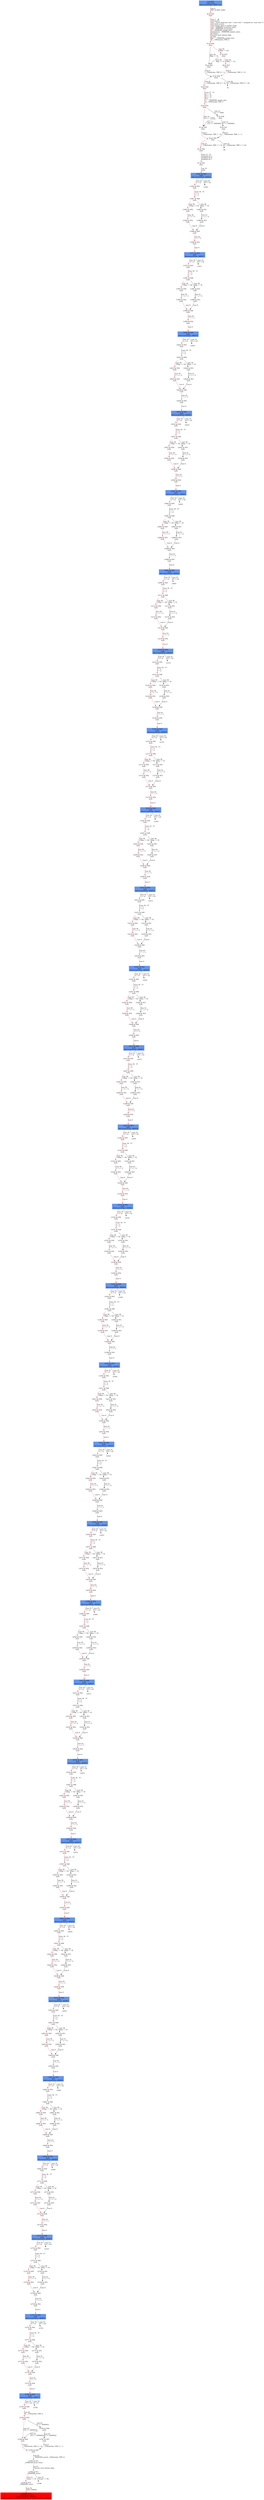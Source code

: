 digraph ARG {
node [style="filled" shape="box" color="white"]
0 [fillcolor="cornflowerblue" label="0 @ N20\nmain entry\nAbstractionState: ABS0: true\n" id="0"]
44 [label="44 @ N61\nmain\n" id="44"]
45 [label="45 @ N24\nmain\n" id="45"]
50 [label="50 @ N26\nmain\n" id="50"]
53 [label="53 @ N28\nmain\n" id="53"]
54 [label="54 @ N29\nmain\n" id="54"]
56 [label="56 @ N35\nmain\n" id="56"]
61 [label="61 @ N38\nmain\n" id="61"]
64 [label="64 @ N39\nmain\n" id="64"]
65 [label="65 @ N40\nmain\n" id="65"]
67 [label="67 @ N43\nmain\n" id="67"]
11941 [fillcolor="cornflowerblue" label="11941 @ N44\nmain\nAbstractionState: ABS815\n" id="11941"]
11942 [label="11942 @ N45\nmain\n" id="11942"]
11961 [label="11961 @ N48\nmain\n" id="11961"]
11963 [label="11963 @ N50\nmain\n" id="11963"]
11964 [label="11964 @ N52\nmain\n" id="11964"]
11968 [label="11968 @ N49\nmain\n" id="11968"]
11969 [label="11969 @ N54\nmain\n" id="11969"]
11971 [fillcolor="cornflowerblue" label="11971 @ N44\nmain\nAbstractionState: ABS817\n" id="11971"]
11972 [label="11972 @ N45\nmain\n" id="11972"]
11991 [label="11991 @ N48\nmain\n" id="11991"]
11993 [label="11993 @ N50\nmain\n" id="11993"]
11994 [label="11994 @ N52\nmain\n" id="11994"]
11998 [label="11998 @ N49\nmain\n" id="11998"]
11999 [label="11999 @ N54\nmain\n" id="11999"]
12001 [fillcolor="cornflowerblue" label="12001 @ N44\nmain\nAbstractionState: ABS819\n" id="12001"]
12002 [label="12002 @ N45\nmain\n" id="12002"]
12021 [label="12021 @ N48\nmain\n" id="12021"]
12023 [label="12023 @ N50\nmain\n" id="12023"]
12024 [label="12024 @ N52\nmain\n" id="12024"]
12028 [label="12028 @ N49\nmain\n" id="12028"]
12029 [label="12029 @ N54\nmain\n" id="12029"]
12031 [fillcolor="cornflowerblue" label="12031 @ N44\nmain\nAbstractionState: ABS821\n" id="12031"]
12032 [label="12032 @ N45\nmain\n" id="12032"]
12051 [label="12051 @ N48\nmain\n" id="12051"]
12053 [label="12053 @ N50\nmain\n" id="12053"]
12054 [label="12054 @ N52\nmain\n" id="12054"]
12058 [label="12058 @ N49\nmain\n" id="12058"]
12059 [label="12059 @ N54\nmain\n" id="12059"]
12061 [fillcolor="cornflowerblue" label="12061 @ N44\nmain\nAbstractionState: ABS823\n" id="12061"]
12062 [label="12062 @ N45\nmain\n" id="12062"]
12081 [label="12081 @ N48\nmain\n" id="12081"]
12083 [label="12083 @ N50\nmain\n" id="12083"]
12084 [label="12084 @ N52\nmain\n" id="12084"]
12088 [label="12088 @ N49\nmain\n" id="12088"]
12089 [label="12089 @ N54\nmain\n" id="12089"]
12091 [fillcolor="cornflowerblue" label="12091 @ N44\nmain\nAbstractionState: ABS825\n" id="12091"]
12092 [label="12092 @ N45\nmain\n" id="12092"]
12111 [label="12111 @ N48\nmain\n" id="12111"]
12113 [label="12113 @ N50\nmain\n" id="12113"]
12114 [label="12114 @ N52\nmain\n" id="12114"]
12118 [label="12118 @ N49\nmain\n" id="12118"]
12119 [label="12119 @ N54\nmain\n" id="12119"]
12121 [fillcolor="cornflowerblue" label="12121 @ N44\nmain\nAbstractionState: ABS827\n" id="12121"]
12122 [label="12122 @ N45\nmain\n" id="12122"]
12141 [label="12141 @ N48\nmain\n" id="12141"]
12143 [label="12143 @ N50\nmain\n" id="12143"]
12144 [label="12144 @ N52\nmain\n" id="12144"]
12148 [label="12148 @ N49\nmain\n" id="12148"]
12149 [label="12149 @ N54\nmain\n" id="12149"]
12151 [fillcolor="cornflowerblue" label="12151 @ N44\nmain\nAbstractionState: ABS829\n" id="12151"]
12152 [label="12152 @ N45\nmain\n" id="12152"]
12171 [label="12171 @ N48\nmain\n" id="12171"]
12173 [label="12173 @ N50\nmain\n" id="12173"]
12174 [label="12174 @ N52\nmain\n" id="12174"]
12178 [label="12178 @ N49\nmain\n" id="12178"]
12179 [label="12179 @ N54\nmain\n" id="12179"]
12181 [fillcolor="cornflowerblue" label="12181 @ N44\nmain\nAbstractionState: ABS831\n" id="12181"]
12182 [label="12182 @ N45\nmain\n" id="12182"]
12201 [label="12201 @ N48\nmain\n" id="12201"]
12203 [label="12203 @ N50\nmain\n" id="12203"]
12204 [label="12204 @ N52\nmain\n" id="12204"]
12208 [label="12208 @ N49\nmain\n" id="12208"]
12209 [label="12209 @ N54\nmain\n" id="12209"]
12211 [fillcolor="cornflowerblue" label="12211 @ N44\nmain\nAbstractionState: ABS833\n" id="12211"]
12212 [label="12212 @ N45\nmain\n" id="12212"]
12231 [label="12231 @ N48\nmain\n" id="12231"]
12233 [label="12233 @ N50\nmain\n" id="12233"]
12234 [label="12234 @ N52\nmain\n" id="12234"]
12238 [label="12238 @ N49\nmain\n" id="12238"]
12239 [label="12239 @ N54\nmain\n" id="12239"]
12241 [fillcolor="cornflowerblue" label="12241 @ N44\nmain\nAbstractionState: ABS835\n" id="12241"]
12242 [label="12242 @ N45\nmain\n" id="12242"]
12261 [label="12261 @ N48\nmain\n" id="12261"]
12263 [label="12263 @ N50\nmain\n" id="12263"]
12264 [label="12264 @ N52\nmain\n" id="12264"]
12268 [label="12268 @ N49\nmain\n" id="12268"]
12269 [label="12269 @ N54\nmain\n" id="12269"]
12271 [fillcolor="cornflowerblue" label="12271 @ N44\nmain\nAbstractionState: ABS837\n" id="12271"]
12272 [label="12272 @ N45\nmain\n" id="12272"]
12291 [label="12291 @ N48\nmain\n" id="12291"]
12293 [label="12293 @ N50\nmain\n" id="12293"]
12294 [label="12294 @ N52\nmain\n" id="12294"]
12298 [label="12298 @ N49\nmain\n" id="12298"]
12299 [label="12299 @ N54\nmain\n" id="12299"]
12301 [fillcolor="cornflowerblue" label="12301 @ N44\nmain\nAbstractionState: ABS839\n" id="12301"]
12302 [label="12302 @ N45\nmain\n" id="12302"]
12321 [label="12321 @ N48\nmain\n" id="12321"]
12323 [label="12323 @ N50\nmain\n" id="12323"]
12324 [label="12324 @ N52\nmain\n" id="12324"]
12328 [label="12328 @ N49\nmain\n" id="12328"]
12329 [label="12329 @ N54\nmain\n" id="12329"]
12331 [fillcolor="cornflowerblue" label="12331 @ N44\nmain\nAbstractionState: ABS841\n" id="12331"]
12332 [label="12332 @ N45\nmain\n" id="12332"]
12351 [label="12351 @ N48\nmain\n" id="12351"]
12353 [label="12353 @ N50\nmain\n" id="12353"]
12354 [label="12354 @ N52\nmain\n" id="12354"]
12358 [label="12358 @ N49\nmain\n" id="12358"]
12359 [label="12359 @ N54\nmain\n" id="12359"]
12361 [fillcolor="cornflowerblue" label="12361 @ N44\nmain\nAbstractionState: ABS843\n" id="12361"]
12362 [label="12362 @ N45\nmain\n" id="12362"]
12381 [label="12381 @ N48\nmain\n" id="12381"]
12383 [label="12383 @ N50\nmain\n" id="12383"]
12384 [label="12384 @ N52\nmain\n" id="12384"]
12388 [label="12388 @ N49\nmain\n" id="12388"]
12389 [label="12389 @ N54\nmain\n" id="12389"]
12391 [fillcolor="cornflowerblue" label="12391 @ N44\nmain\nAbstractionState: ABS845\n" id="12391"]
12392 [label="12392 @ N45\nmain\n" id="12392"]
12411 [label="12411 @ N48\nmain\n" id="12411"]
12413 [label="12413 @ N50\nmain\n" id="12413"]
12414 [label="12414 @ N52\nmain\n" id="12414"]
12418 [label="12418 @ N49\nmain\n" id="12418"]
12419 [label="12419 @ N54\nmain\n" id="12419"]
12421 [fillcolor="cornflowerblue" label="12421 @ N44\nmain\nAbstractionState: ABS847\n" id="12421"]
12422 [label="12422 @ N45\nmain\n" id="12422"]
12441 [label="12441 @ N48\nmain\n" id="12441"]
12443 [label="12443 @ N50\nmain\n" id="12443"]
12444 [label="12444 @ N52\nmain\n" id="12444"]
12448 [label="12448 @ N49\nmain\n" id="12448"]
12449 [label="12449 @ N54\nmain\n" id="12449"]
12451 [fillcolor="cornflowerblue" label="12451 @ N44\nmain\nAbstractionState: ABS849\n" id="12451"]
12452 [label="12452 @ N45\nmain\n" id="12452"]
12471 [label="12471 @ N48\nmain\n" id="12471"]
12473 [label="12473 @ N50\nmain\n" id="12473"]
12474 [label="12474 @ N52\nmain\n" id="12474"]
12478 [label="12478 @ N49\nmain\n" id="12478"]
12479 [label="12479 @ N54\nmain\n" id="12479"]
12481 [fillcolor="cornflowerblue" label="12481 @ N44\nmain\nAbstractionState: ABS851\n" id="12481"]
12482 [label="12482 @ N45\nmain\n" id="12482"]
12501 [label="12501 @ N48\nmain\n" id="12501"]
12503 [label="12503 @ N50\nmain\n" id="12503"]
12504 [label="12504 @ N52\nmain\n" id="12504"]
12508 [label="12508 @ N49\nmain\n" id="12508"]
12509 [label="12509 @ N54\nmain\n" id="12509"]
12511 [fillcolor="cornflowerblue" label="12511 @ N44\nmain\nAbstractionState: ABS853\n" id="12511"]
12512 [label="12512 @ N45\nmain\n" id="12512"]
12531 [label="12531 @ N48\nmain\n" id="12531"]
12533 [label="12533 @ N50\nmain\n" id="12533"]
12534 [label="12534 @ N52\nmain\n" id="12534"]
12538 [label="12538 @ N49\nmain\n" id="12538"]
12539 [label="12539 @ N54\nmain\n" id="12539"]
12541 [fillcolor="cornflowerblue" label="12541 @ N44\nmain\nAbstractionState: ABS855\n" id="12541"]
12542 [label="12542 @ N45\nmain\n" id="12542"]
12561 [label="12561 @ N48\nmain\n" id="12561"]
12563 [label="12563 @ N50\nmain\n" id="12563"]
12564 [label="12564 @ N52\nmain\n" id="12564"]
12568 [label="12568 @ N49\nmain\n" id="12568"]
12569 [label="12569 @ N54\nmain\n" id="12569"]
12571 [fillcolor="cornflowerblue" label="12571 @ N44\nmain\nAbstractionState: ABS857\n" id="12571"]
12572 [label="12572 @ N45\nmain\n" id="12572"]
12591 [label="12591 @ N48\nmain\n" id="12591"]
12593 [label="12593 @ N50\nmain\n" id="12593"]
12594 [label="12594 @ N52\nmain\n" id="12594"]
12598 [label="12598 @ N49\nmain\n" id="12598"]
12599 [label="12599 @ N54\nmain\n" id="12599"]
12601 [fillcolor="cornflowerblue" label="12601 @ N44\nmain\nAbstractionState: ABS859\n" id="12601"]
12602 [label="12602 @ N45\nmain\n" id="12602"]
12621 [label="12621 @ N48\nmain\n" id="12621"]
12623 [label="12623 @ N50\nmain\n" id="12623"]
12624 [label="12624 @ N52\nmain\n" id="12624"]
12628 [label="12628 @ N49\nmain\n" id="12628"]
12629 [label="12629 @ N54\nmain\n" id="12629"]
12631 [fillcolor="cornflowerblue" label="12631 @ N44\nmain\nAbstractionState: ABS861\n" id="12631"]
12632 [label="12632 @ N45\nmain\n" id="12632"]
12651 [label="12651 @ N48\nmain\n" id="12651"]
12653 [label="12653 @ N50\nmain\n" id="12653"]
12654 [label="12654 @ N52\nmain\n" id="12654"]
12658 [label="12658 @ N49\nmain\n" id="12658"]
12659 [label="12659 @ N54\nmain\n" id="12659"]
12661 [fillcolor="cornflowerblue" label="12661 @ N44\nmain\nAbstractionState: ABS863\n" id="12661"]
12662 [label="12662 @ N45\nmain\n" id="12662"]
12681 [label="12681 @ N48\nmain\n" id="12681"]
12683 [label="12683 @ N50\nmain\n" id="12683"]
12684 [label="12684 @ N52\nmain\n" id="12684"]
12688 [label="12688 @ N49\nmain\n" id="12688"]
12689 [label="12689 @ N54\nmain\n" id="12689"]
12691 [fillcolor="cornflowerblue" label="12691 @ N44\nmain\nAbstractionState: ABS865\n" id="12691"]
12692 [label="12692 @ N45\nmain\n" id="12692"]
12711 [label="12711 @ N48\nmain\n" id="12711"]
12713 [label="12713 @ N50\nmain\n" id="12713"]
12714 [label="12714 @ N52\nmain\n" id="12714"]
12718 [label="12718 @ N49\nmain\n" id="12718"]
12719 [label="12719 @ N54\nmain\n" id="12719"]
12721 [fillcolor="cornflowerblue" label="12721 @ N44\nmain\nAbstractionState: ABS867\n" id="12721"]
12722 [label="12722 @ N45\nmain\n" id="12722"]
12741 [label="12741 @ N48\nmain\n" id="12741"]
12743 [label="12743 @ N50\nmain\n" id="12743"]
12744 [label="12744 @ N52\nmain\n" id="12744"]
12748 [label="12748 @ N49\nmain\n" id="12748"]
12749 [label="12749 @ N54\nmain\n" id="12749"]
12751 [fillcolor="cornflowerblue" label="12751 @ N44\nmain\nAbstractionState: ABS869\n" id="12751"]
12752 [label="12752 @ N45\nmain\n" id="12752"]
12771 [label="12771 @ N48\nmain\n" id="12771"]
12773 [label="12773 @ N50\nmain\n" id="12773"]
12774 [label="12774 @ N52\nmain\n" id="12774"]
12778 [label="12778 @ N49\nmain\n" id="12778"]
12779 [label="12779 @ N54\nmain\n" id="12779"]
12781 [fillcolor="cornflowerblue" label="12781 @ N44\nmain\nAbstractionState: ABS871\n" id="12781"]
12783 [label="12783 @ N46\nmain\n" id="12783"]
12784 [label="12784 @ N55\nmain\n" id="12784"]
12789 [label="12789 @ N58\nmain\n" id="12789"]
12792 [label="12792 @ N59\nmain\n" id="12792"]
12793 [label="12793 @ N11\n__VERIFIER_assert entry\n" id="12793"]
12794 [label="12794 @ N12\n__VERIFIER_assert\n" id="12794"]
12795 [label="12795 @ N14\n__VERIFIER_assert\n" id="12795"]
12798 [fillcolor="red" label="12798 @ N15\n__VERIFIER_assert\nAbstractionState: ABS872\n AutomatonState: ErrorLabelAutomaton: _predefinedState_ERROR\n" id="12798"]
12785 [label="12785 @ N56\nmain\n" id="12785"]
12787 [label="12787 @ N57\nmain\n" id="12787"]
12772 [label="12772 @ N51\nmain\n" id="12772"]
12776 [label="12776 @ N53\nmain\n" id="12776"]
12742 [label="12742 @ N51\nmain\n" id="12742"]
12746 [label="12746 @ N53\nmain\n" id="12746"]
12712 [label="12712 @ N51\nmain\n" id="12712"]
12716 [label="12716 @ N53\nmain\n" id="12716"]
12682 [label="12682 @ N51\nmain\n" id="12682"]
12686 [label="12686 @ N53\nmain\n" id="12686"]
12652 [label="12652 @ N51\nmain\n" id="12652"]
12656 [label="12656 @ N53\nmain\n" id="12656"]
12622 [label="12622 @ N51\nmain\n" id="12622"]
12626 [label="12626 @ N53\nmain\n" id="12626"]
12592 [label="12592 @ N51\nmain\n" id="12592"]
12596 [label="12596 @ N53\nmain\n" id="12596"]
12562 [label="12562 @ N51\nmain\n" id="12562"]
12566 [label="12566 @ N53\nmain\n" id="12566"]
12532 [label="12532 @ N51\nmain\n" id="12532"]
12536 [label="12536 @ N53\nmain\n" id="12536"]
12502 [label="12502 @ N51\nmain\n" id="12502"]
12506 [label="12506 @ N53\nmain\n" id="12506"]
12472 [label="12472 @ N51\nmain\n" id="12472"]
12476 [label="12476 @ N53\nmain\n" id="12476"]
12442 [label="12442 @ N51\nmain\n" id="12442"]
12446 [label="12446 @ N53\nmain\n" id="12446"]
12412 [label="12412 @ N51\nmain\n" id="12412"]
12416 [label="12416 @ N53\nmain\n" id="12416"]
12382 [label="12382 @ N51\nmain\n" id="12382"]
12386 [label="12386 @ N53\nmain\n" id="12386"]
12352 [label="12352 @ N51\nmain\n" id="12352"]
12356 [label="12356 @ N53\nmain\n" id="12356"]
12322 [label="12322 @ N51\nmain\n" id="12322"]
12326 [label="12326 @ N53\nmain\n" id="12326"]
12292 [label="12292 @ N51\nmain\n" id="12292"]
12296 [label="12296 @ N53\nmain\n" id="12296"]
12262 [label="12262 @ N51\nmain\n" id="12262"]
12266 [label="12266 @ N53\nmain\n" id="12266"]
12232 [label="12232 @ N51\nmain\n" id="12232"]
12236 [label="12236 @ N53\nmain\n" id="12236"]
12202 [label="12202 @ N51\nmain\n" id="12202"]
12206 [label="12206 @ N53\nmain\n" id="12206"]
12172 [label="12172 @ N51\nmain\n" id="12172"]
12176 [label="12176 @ N53\nmain\n" id="12176"]
12142 [label="12142 @ N51\nmain\n" id="12142"]
12146 [label="12146 @ N53\nmain\n" id="12146"]
12112 [label="12112 @ N51\nmain\n" id="12112"]
12116 [label="12116 @ N53\nmain\n" id="12116"]
12082 [label="12082 @ N51\nmain\n" id="12082"]
12086 [label="12086 @ N53\nmain\n" id="12086"]
12052 [label="12052 @ N51\nmain\n" id="12052"]
12056 [label="12056 @ N53\nmain\n" id="12056"]
12022 [label="12022 @ N51\nmain\n" id="12022"]
12026 [label="12026 @ N53\nmain\n" id="12026"]
11992 [label="11992 @ N51\nmain\n" id="11992"]
11996 [label="11996 @ N53\nmain\n" id="11996"]
11962 [label="11962 @ N51\nmain\n" id="11962"]
11966 [label="11966 @ N53\nmain\n" id="11966"]
57 [label="57 @ N36\nmain\n" id="57"]
59 [label="59 @ N37\nmain\n" id="59"]
47 [label="47 @ N25\nmain\n" id="47"]
49 [label="49 @ N27\nmain\n" id="49"]
0 -> 44 [color="red" label="Line 0: \lINIT GLOBAL VARS\l" id="0 -> 44"]
44 -> 45 [color="red" label="Lines 7 - 26: \lvoid abort();\lvoid __assert_fail(const char *, const char *, unsigned int, const char *);\lvoid reach_error();\lvoid assume_abort_if_not(int cond);\lvoid __VERIFIER_assert(int cond);\lvoid __VERIFIER_assume(int);\lint __VERIFIER_nondet_int();\lunsigned int __VERIFIER_nondet_uint();\lint main();\lFunction start dummy edge\lint flag;\lflag = __VERIFIER_nondet_int();\lint __CPAchecker_TMP_0;\l" id="44 -> 45"]
45 -> 47 [color="red" label="Line 26: \l[!(flag == 0)]\l" id="45 -> 47"]
45 -> 50 [label="Line 26: \l[flag == 0]\l" id="45 -> 50"]
50 -> 53 [label="Line 0: \l__CPAchecker_TMP_0 = 1;\l" id="50 -> 53"]
53 -> 54 [color="red" label="Line 26: \l[__CPAchecker_TMP_0 != 0]\l" id="53 -> 54"]
53 -> 55 [label="Line 26: \l[!(__CPAchecker_TMP_0 != 0)]\l" id="53 -> 55"]
54 -> 56 [color="red" label="Lines 27 - 31: \lint i = 0;\lint x = 0;\lint y = 0;\lint n;\ln = __VERIFIER_nondet_int();\lint __CPAchecker_TMP_1;\l" id="54 -> 56"]
56 -> 57 [label="Line 31: \l[n >= 1000]\l" id="56 -> 57"]
56 -> 61 [color="red" label="Line 31: \l[!(n >= 1000)]\l" id="56 -> 61"]
61 -> 64 [color="red" label="Line 0: \l__CPAchecker_TMP_1 = 0;\l" id="61 -> 64"]
64 -> 65 [color="red" label="Line 31: \l[__CPAchecker_TMP_1 != 0]\l" id="64 -> 65"]
64 -> 66 [label="Line 31: \l[!(__CPAchecker_TMP_1 != 0)]\l" id="64 -> 66"]
65 -> 67 [color="red" label="Lines 33 - 33: \lunsigned int a;\lunsigned int b;\lunsigned int r;\l" id="65 -> 67"]
67 -> 11941 [color="red" label="Line 35: \lwhile\l" id="67 -> 11941"]
11941 -> 11942 [color="red" label="Line 35: \l[i < n]\l" id="11941 -> 11942"]
11941 -> 11943 [label="Line 35: \l[!(i < n)]\l" id="11941 -> 11943"]
11942 -> 11961 [color="red" label="Lines 36 - 37: \lx = x;\ly = y;\l" id="11942 -> 11961"]
11961 -> 11962 [label="Line 38: \l[flag == 0]\l" id="11961 -> 11962"]
11961 -> 11963 [color="red" label="Line 38: \l[!(flag == 0)]\l" id="11961 -> 11963"]
11963 -> 11964 [color="red" label="Line 39: \lx = x + 3;\l" id="11963 -> 11964"]
11964 -> 11968 [color="red" label="Line 0: \l\l" id="11964 -> 11968"]
11968 -> 11969 [color="red" label="Line 43: \li = i + 1;\l" id="11968 -> 11969"]
11969 -> 11971 [color="red" label="Line 0: \l\l" id="11969 -> 11971"]
11971 -> 11972 [color="red" label="Line 35: \l[i < n]\l" id="11971 -> 11972"]
11971 -> 11973 [label="Line 35: \l[!(i < n)]\l" id="11971 -> 11973"]
11972 -> 11991 [color="red" label="Lines 36 - 37: \lx = x;\ly = y;\l" id="11972 -> 11991"]
11991 -> 11992 [label="Line 38: \l[flag == 0]\l" id="11991 -> 11992"]
11991 -> 11993 [color="red" label="Line 38: \l[!(flag == 0)]\l" id="11991 -> 11993"]
11993 -> 11994 [color="red" label="Line 39: \lx = x + 3;\l" id="11993 -> 11994"]
11994 -> 11998 [color="red" label="Line 0: \l\l" id="11994 -> 11998"]
11998 -> 11999 [color="red" label="Line 43: \li = i + 1;\l" id="11998 -> 11999"]
11999 -> 12001 [color="red" label="Line 0: \l\l" id="11999 -> 12001"]
12001 -> 12002 [color="red" label="Line 35: \l[i < n]\l" id="12001 -> 12002"]
12001 -> 12003 [label="Line 35: \l[!(i < n)]\l" id="12001 -> 12003"]
12002 -> 12021 [color="red" label="Lines 36 - 37: \lx = x;\ly = y;\l" id="12002 -> 12021"]
12021 -> 12022 [label="Line 38: \l[flag == 0]\l" id="12021 -> 12022"]
12021 -> 12023 [color="red" label="Line 38: \l[!(flag == 0)]\l" id="12021 -> 12023"]
12023 -> 12024 [color="red" label="Line 39: \lx = x + 3;\l" id="12023 -> 12024"]
12024 -> 12028 [color="red" label="Line 0: \l\l" id="12024 -> 12028"]
12028 -> 12029 [color="red" label="Line 43: \li = i + 1;\l" id="12028 -> 12029"]
12029 -> 12031 [color="red" label="Line 0: \l\l" id="12029 -> 12031"]
12031 -> 12032 [color="red" label="Line 35: \l[i < n]\l" id="12031 -> 12032"]
12031 -> 12033 [label="Line 35: \l[!(i < n)]\l" id="12031 -> 12033"]
12032 -> 12051 [color="red" label="Lines 36 - 37: \lx = x;\ly = y;\l" id="12032 -> 12051"]
12051 -> 12052 [label="Line 38: \l[flag == 0]\l" id="12051 -> 12052"]
12051 -> 12053 [color="red" label="Line 38: \l[!(flag == 0)]\l" id="12051 -> 12053"]
12053 -> 12054 [color="red" label="Line 39: \lx = x + 3;\l" id="12053 -> 12054"]
12054 -> 12058 [color="red" label="Line 0: \l\l" id="12054 -> 12058"]
12058 -> 12059 [color="red" label="Line 43: \li = i + 1;\l" id="12058 -> 12059"]
12059 -> 12061 [color="red" label="Line 0: \l\l" id="12059 -> 12061"]
12061 -> 12062 [color="red" label="Line 35: \l[i < n]\l" id="12061 -> 12062"]
12061 -> 12063 [label="Line 35: \l[!(i < n)]\l" id="12061 -> 12063"]
12062 -> 12081 [color="red" label="Lines 36 - 37: \lx = x;\ly = y;\l" id="12062 -> 12081"]
12081 -> 12082 [label="Line 38: \l[flag == 0]\l" id="12081 -> 12082"]
12081 -> 12083 [color="red" label="Line 38: \l[!(flag == 0)]\l" id="12081 -> 12083"]
12083 -> 12084 [color="red" label="Line 39: \lx = x + 3;\l" id="12083 -> 12084"]
12084 -> 12088 [color="red" label="Line 0: \l\l" id="12084 -> 12088"]
12088 -> 12089 [color="red" label="Line 43: \li = i + 1;\l" id="12088 -> 12089"]
12089 -> 12091 [color="red" label="Line 0: \l\l" id="12089 -> 12091"]
12091 -> 12092 [color="red" label="Line 35: \l[i < n]\l" id="12091 -> 12092"]
12091 -> 12093 [label="Line 35: \l[!(i < n)]\l" id="12091 -> 12093"]
12092 -> 12111 [color="red" label="Lines 36 - 37: \lx = x;\ly = y;\l" id="12092 -> 12111"]
12111 -> 12112 [label="Line 38: \l[flag == 0]\l" id="12111 -> 12112"]
12111 -> 12113 [color="red" label="Line 38: \l[!(flag == 0)]\l" id="12111 -> 12113"]
12113 -> 12114 [color="red" label="Line 39: \lx = x + 3;\l" id="12113 -> 12114"]
12114 -> 12118 [color="red" label="Line 0: \l\l" id="12114 -> 12118"]
12118 -> 12119 [color="red" label="Line 43: \li = i + 1;\l" id="12118 -> 12119"]
12119 -> 12121 [color="red" label="Line 0: \l\l" id="12119 -> 12121"]
12121 -> 12122 [color="red" label="Line 35: \l[i < n]\l" id="12121 -> 12122"]
12121 -> 12123 [label="Line 35: \l[!(i < n)]\l" id="12121 -> 12123"]
12122 -> 12141 [color="red" label="Lines 36 - 37: \lx = x;\ly = y;\l" id="12122 -> 12141"]
12141 -> 12142 [label="Line 38: \l[flag == 0]\l" id="12141 -> 12142"]
12141 -> 12143 [color="red" label="Line 38: \l[!(flag == 0)]\l" id="12141 -> 12143"]
12143 -> 12144 [color="red" label="Line 39: \lx = x + 3;\l" id="12143 -> 12144"]
12144 -> 12148 [color="red" label="Line 0: \l\l" id="12144 -> 12148"]
12148 -> 12149 [color="red" label="Line 43: \li = i + 1;\l" id="12148 -> 12149"]
12149 -> 12151 [color="red" label="Line 0: \l\l" id="12149 -> 12151"]
12151 -> 12152 [color="red" label="Line 35: \l[i < n]\l" id="12151 -> 12152"]
12151 -> 12153 [label="Line 35: \l[!(i < n)]\l" id="12151 -> 12153"]
12152 -> 12171 [color="red" label="Lines 36 - 37: \lx = x;\ly = y;\l" id="12152 -> 12171"]
12171 -> 12172 [label="Line 38: \l[flag == 0]\l" id="12171 -> 12172"]
12171 -> 12173 [color="red" label="Line 38: \l[!(flag == 0)]\l" id="12171 -> 12173"]
12173 -> 12174 [color="red" label="Line 39: \lx = x + 3;\l" id="12173 -> 12174"]
12174 -> 12178 [color="red" label="Line 0: \l\l" id="12174 -> 12178"]
12178 -> 12179 [color="red" label="Line 43: \li = i + 1;\l" id="12178 -> 12179"]
12179 -> 12181 [color="red" label="Line 0: \l\l" id="12179 -> 12181"]
12181 -> 12182 [color="red" label="Line 35: \l[i < n]\l" id="12181 -> 12182"]
12181 -> 12183 [label="Line 35: \l[!(i < n)]\l" id="12181 -> 12183"]
12182 -> 12201 [color="red" label="Lines 36 - 37: \lx = x;\ly = y;\l" id="12182 -> 12201"]
12201 -> 12202 [label="Line 38: \l[flag == 0]\l" id="12201 -> 12202"]
12201 -> 12203 [color="red" label="Line 38: \l[!(flag == 0)]\l" id="12201 -> 12203"]
12203 -> 12204 [color="red" label="Line 39: \lx = x + 3;\l" id="12203 -> 12204"]
12204 -> 12208 [color="red" label="Line 0: \l\l" id="12204 -> 12208"]
12208 -> 12209 [color="red" label="Line 43: \li = i + 1;\l" id="12208 -> 12209"]
12209 -> 12211 [color="red" label="Line 0: \l\l" id="12209 -> 12211"]
12211 -> 12212 [color="red" label="Line 35: \l[i < n]\l" id="12211 -> 12212"]
12211 -> 12213 [label="Line 35: \l[!(i < n)]\l" id="12211 -> 12213"]
12212 -> 12231 [color="red" label="Lines 36 - 37: \lx = x;\ly = y;\l" id="12212 -> 12231"]
12231 -> 12232 [label="Line 38: \l[flag == 0]\l" id="12231 -> 12232"]
12231 -> 12233 [color="red" label="Line 38: \l[!(flag == 0)]\l" id="12231 -> 12233"]
12233 -> 12234 [color="red" label="Line 39: \lx = x + 3;\l" id="12233 -> 12234"]
12234 -> 12238 [color="red" label="Line 0: \l\l" id="12234 -> 12238"]
12238 -> 12239 [color="red" label="Line 43: \li = i + 1;\l" id="12238 -> 12239"]
12239 -> 12241 [color="red" label="Line 0: \l\l" id="12239 -> 12241"]
12241 -> 12242 [color="red" label="Line 35: \l[i < n]\l" id="12241 -> 12242"]
12241 -> 12243 [label="Line 35: \l[!(i < n)]\l" id="12241 -> 12243"]
12242 -> 12261 [color="red" label="Lines 36 - 37: \lx = x;\ly = y;\l" id="12242 -> 12261"]
12261 -> 12262 [label="Line 38: \l[flag == 0]\l" id="12261 -> 12262"]
12261 -> 12263 [color="red" label="Line 38: \l[!(flag == 0)]\l" id="12261 -> 12263"]
12263 -> 12264 [color="red" label="Line 39: \lx = x + 3;\l" id="12263 -> 12264"]
12264 -> 12268 [color="red" label="Line 0: \l\l" id="12264 -> 12268"]
12268 -> 12269 [color="red" label="Line 43: \li = i + 1;\l" id="12268 -> 12269"]
12269 -> 12271 [color="red" label="Line 0: \l\l" id="12269 -> 12271"]
12271 -> 12272 [color="red" label="Line 35: \l[i < n]\l" id="12271 -> 12272"]
12271 -> 12273 [label="Line 35: \l[!(i < n)]\l" id="12271 -> 12273"]
12272 -> 12291 [color="red" label="Lines 36 - 37: \lx = x;\ly = y;\l" id="12272 -> 12291"]
12291 -> 12292 [label="Line 38: \l[flag == 0]\l" id="12291 -> 12292"]
12291 -> 12293 [color="red" label="Line 38: \l[!(flag == 0)]\l" id="12291 -> 12293"]
12293 -> 12294 [color="red" label="Line 39: \lx = x + 3;\l" id="12293 -> 12294"]
12294 -> 12298 [color="red" label="Line 0: \l\l" id="12294 -> 12298"]
12298 -> 12299 [color="red" label="Line 43: \li = i + 1;\l" id="12298 -> 12299"]
12299 -> 12301 [color="red" label="Line 0: \l\l" id="12299 -> 12301"]
12301 -> 12302 [color="red" label="Line 35: \l[i < n]\l" id="12301 -> 12302"]
12301 -> 12303 [label="Line 35: \l[!(i < n)]\l" id="12301 -> 12303"]
12302 -> 12321 [color="red" label="Lines 36 - 37: \lx = x;\ly = y;\l" id="12302 -> 12321"]
12321 -> 12322 [label="Line 38: \l[flag == 0]\l" id="12321 -> 12322"]
12321 -> 12323 [color="red" label="Line 38: \l[!(flag == 0)]\l" id="12321 -> 12323"]
12323 -> 12324 [color="red" label="Line 39: \lx = x + 3;\l" id="12323 -> 12324"]
12324 -> 12328 [color="red" label="Line 0: \l\l" id="12324 -> 12328"]
12328 -> 12329 [color="red" label="Line 43: \li = i + 1;\l" id="12328 -> 12329"]
12329 -> 12331 [color="red" label="Line 0: \l\l" id="12329 -> 12331"]
12331 -> 12332 [color="red" label="Line 35: \l[i < n]\l" id="12331 -> 12332"]
12331 -> 12333 [label="Line 35: \l[!(i < n)]\l" id="12331 -> 12333"]
12332 -> 12351 [color="red" label="Lines 36 - 37: \lx = x;\ly = y;\l" id="12332 -> 12351"]
12351 -> 12352 [label="Line 38: \l[flag == 0]\l" id="12351 -> 12352"]
12351 -> 12353 [color="red" label="Line 38: \l[!(flag == 0)]\l" id="12351 -> 12353"]
12353 -> 12354 [color="red" label="Line 39: \lx = x + 3;\l" id="12353 -> 12354"]
12354 -> 12358 [color="red" label="Line 0: \l\l" id="12354 -> 12358"]
12358 -> 12359 [color="red" label="Line 43: \li = i + 1;\l" id="12358 -> 12359"]
12359 -> 12361 [color="red" label="Line 0: \l\l" id="12359 -> 12361"]
12361 -> 12362 [color="red" label="Line 35: \l[i < n]\l" id="12361 -> 12362"]
12361 -> 12363 [label="Line 35: \l[!(i < n)]\l" id="12361 -> 12363"]
12362 -> 12381 [color="red" label="Lines 36 - 37: \lx = x;\ly = y;\l" id="12362 -> 12381"]
12381 -> 12382 [label="Line 38: \l[flag == 0]\l" id="12381 -> 12382"]
12381 -> 12383 [color="red" label="Line 38: \l[!(flag == 0)]\l" id="12381 -> 12383"]
12383 -> 12384 [color="red" label="Line 39: \lx = x + 3;\l" id="12383 -> 12384"]
12384 -> 12388 [color="red" label="Line 0: \l\l" id="12384 -> 12388"]
12388 -> 12389 [color="red" label="Line 43: \li = i + 1;\l" id="12388 -> 12389"]
12389 -> 12391 [color="red" label="Line 0: \l\l" id="12389 -> 12391"]
12391 -> 12392 [color="red" label="Line 35: \l[i < n]\l" id="12391 -> 12392"]
12391 -> 12393 [label="Line 35: \l[!(i < n)]\l" id="12391 -> 12393"]
12392 -> 12411 [color="red" label="Lines 36 - 37: \lx = x;\ly = y;\l" id="12392 -> 12411"]
12411 -> 12412 [label="Line 38: \l[flag == 0]\l" id="12411 -> 12412"]
12411 -> 12413 [color="red" label="Line 38: \l[!(flag == 0)]\l" id="12411 -> 12413"]
12413 -> 12414 [color="red" label="Line 39: \lx = x + 3;\l" id="12413 -> 12414"]
12414 -> 12418 [color="red" label="Line 0: \l\l" id="12414 -> 12418"]
12418 -> 12419 [color="red" label="Line 43: \li = i + 1;\l" id="12418 -> 12419"]
12419 -> 12421 [color="red" label="Line 0: \l\l" id="12419 -> 12421"]
12421 -> 12422 [color="red" label="Line 35: \l[i < n]\l" id="12421 -> 12422"]
12421 -> 12423 [label="Line 35: \l[!(i < n)]\l" id="12421 -> 12423"]
12422 -> 12441 [color="red" label="Lines 36 - 37: \lx = x;\ly = y;\l" id="12422 -> 12441"]
12441 -> 12442 [label="Line 38: \l[flag == 0]\l" id="12441 -> 12442"]
12441 -> 12443 [color="red" label="Line 38: \l[!(flag == 0)]\l" id="12441 -> 12443"]
12443 -> 12444 [color="red" label="Line 39: \lx = x + 3;\l" id="12443 -> 12444"]
12444 -> 12448 [color="red" label="Line 0: \l\l" id="12444 -> 12448"]
12448 -> 12449 [color="red" label="Line 43: \li = i + 1;\l" id="12448 -> 12449"]
12449 -> 12451 [color="red" label="Line 0: \l\l" id="12449 -> 12451"]
12451 -> 12452 [color="red" label="Line 35: \l[i < n]\l" id="12451 -> 12452"]
12451 -> 12453 [label="Line 35: \l[!(i < n)]\l" id="12451 -> 12453"]
12452 -> 12471 [color="red" label="Lines 36 - 37: \lx = x;\ly = y;\l" id="12452 -> 12471"]
12471 -> 12472 [label="Line 38: \l[flag == 0]\l" id="12471 -> 12472"]
12471 -> 12473 [color="red" label="Line 38: \l[!(flag == 0)]\l" id="12471 -> 12473"]
12473 -> 12474 [color="red" label="Line 39: \lx = x + 3;\l" id="12473 -> 12474"]
12474 -> 12478 [color="red" label="Line 0: \l\l" id="12474 -> 12478"]
12478 -> 12479 [color="red" label="Line 43: \li = i + 1;\l" id="12478 -> 12479"]
12479 -> 12481 [color="red" label="Line 0: \l\l" id="12479 -> 12481"]
12481 -> 12482 [color="red" label="Line 35: \l[i < n]\l" id="12481 -> 12482"]
12481 -> 12483 [label="Line 35: \l[!(i < n)]\l" id="12481 -> 12483"]
12482 -> 12501 [color="red" label="Lines 36 - 37: \lx = x;\ly = y;\l" id="12482 -> 12501"]
12501 -> 12502 [label="Line 38: \l[flag == 0]\l" id="12501 -> 12502"]
12501 -> 12503 [color="red" label="Line 38: \l[!(flag == 0)]\l" id="12501 -> 12503"]
12503 -> 12504 [color="red" label="Line 39: \lx = x + 3;\l" id="12503 -> 12504"]
12504 -> 12508 [color="red" label="Line 0: \l\l" id="12504 -> 12508"]
12508 -> 12509 [color="red" label="Line 43: \li = i + 1;\l" id="12508 -> 12509"]
12509 -> 12511 [color="red" label="Line 0: \l\l" id="12509 -> 12511"]
12511 -> 12512 [color="red" label="Line 35: \l[i < n]\l" id="12511 -> 12512"]
12511 -> 12513 [label="Line 35: \l[!(i < n)]\l" id="12511 -> 12513"]
12512 -> 12531 [color="red" label="Lines 36 - 37: \lx = x;\ly = y;\l" id="12512 -> 12531"]
12531 -> 12532 [label="Line 38: \l[flag == 0]\l" id="12531 -> 12532"]
12531 -> 12533 [color="red" label="Line 38: \l[!(flag == 0)]\l" id="12531 -> 12533"]
12533 -> 12534 [color="red" label="Line 39: \lx = x + 3;\l" id="12533 -> 12534"]
12534 -> 12538 [color="red" label="Line 0: \l\l" id="12534 -> 12538"]
12538 -> 12539 [color="red" label="Line 43: \li = i + 1;\l" id="12538 -> 12539"]
12539 -> 12541 [color="red" label="Line 0: \l\l" id="12539 -> 12541"]
12541 -> 12542 [color="red" label="Line 35: \l[i < n]\l" id="12541 -> 12542"]
12541 -> 12543 [label="Line 35: \l[!(i < n)]\l" id="12541 -> 12543"]
12542 -> 12561 [color="red" label="Lines 36 - 37: \lx = x;\ly = y;\l" id="12542 -> 12561"]
12561 -> 12562 [label="Line 38: \l[flag == 0]\l" id="12561 -> 12562"]
12561 -> 12563 [color="red" label="Line 38: \l[!(flag == 0)]\l" id="12561 -> 12563"]
12563 -> 12564 [color="red" label="Line 39: \lx = x + 3;\l" id="12563 -> 12564"]
12564 -> 12568 [color="red" label="Line 0: \l\l" id="12564 -> 12568"]
12568 -> 12569 [color="red" label="Line 43: \li = i + 1;\l" id="12568 -> 12569"]
12569 -> 12571 [color="red" label="Line 0: \l\l" id="12569 -> 12571"]
12571 -> 12572 [color="red" label="Line 35: \l[i < n]\l" id="12571 -> 12572"]
12571 -> 12573 [label="Line 35: \l[!(i < n)]\l" id="12571 -> 12573"]
12572 -> 12591 [color="red" label="Lines 36 - 37: \lx = x;\ly = y;\l" id="12572 -> 12591"]
12591 -> 12592 [label="Line 38: \l[flag == 0]\l" id="12591 -> 12592"]
12591 -> 12593 [color="red" label="Line 38: \l[!(flag == 0)]\l" id="12591 -> 12593"]
12593 -> 12594 [color="red" label="Line 39: \lx = x + 3;\l" id="12593 -> 12594"]
12594 -> 12598 [color="red" label="Line 0: \l\l" id="12594 -> 12598"]
12598 -> 12599 [color="red" label="Line 43: \li = i + 1;\l" id="12598 -> 12599"]
12599 -> 12601 [color="red" label="Line 0: \l\l" id="12599 -> 12601"]
12601 -> 12602 [color="red" label="Line 35: \l[i < n]\l" id="12601 -> 12602"]
12601 -> 12603 [label="Line 35: \l[!(i < n)]\l" id="12601 -> 12603"]
12602 -> 12621 [color="red" label="Lines 36 - 37: \lx = x;\ly = y;\l" id="12602 -> 12621"]
12621 -> 12622 [label="Line 38: \l[flag == 0]\l" id="12621 -> 12622"]
12621 -> 12623 [color="red" label="Line 38: \l[!(flag == 0)]\l" id="12621 -> 12623"]
12623 -> 12624 [color="red" label="Line 39: \lx = x + 3;\l" id="12623 -> 12624"]
12624 -> 12628 [color="red" label="Line 0: \l\l" id="12624 -> 12628"]
12628 -> 12629 [color="red" label="Line 43: \li = i + 1;\l" id="12628 -> 12629"]
12629 -> 12631 [color="red" label="Line 0: \l\l" id="12629 -> 12631"]
12631 -> 12632 [color="red" label="Line 35: \l[i < n]\l" id="12631 -> 12632"]
12631 -> 12633 [label="Line 35: \l[!(i < n)]\l" id="12631 -> 12633"]
12632 -> 12651 [color="red" label="Lines 36 - 37: \lx = x;\ly = y;\l" id="12632 -> 12651"]
12651 -> 12652 [label="Line 38: \l[flag == 0]\l" id="12651 -> 12652"]
12651 -> 12653 [color="red" label="Line 38: \l[!(flag == 0)]\l" id="12651 -> 12653"]
12653 -> 12654 [color="red" label="Line 39: \lx = x + 3;\l" id="12653 -> 12654"]
12654 -> 12658 [color="red" label="Line 0: \l\l" id="12654 -> 12658"]
12658 -> 12659 [color="red" label="Line 43: \li = i + 1;\l" id="12658 -> 12659"]
12659 -> 12661 [color="red" label="Line 0: \l\l" id="12659 -> 12661"]
12661 -> 12662 [color="red" label="Line 35: \l[i < n]\l" id="12661 -> 12662"]
12661 -> 12663 [label="Line 35: \l[!(i < n)]\l" id="12661 -> 12663"]
12662 -> 12681 [color="red" label="Lines 36 - 37: \lx = x;\ly = y;\l" id="12662 -> 12681"]
12681 -> 12682 [label="Line 38: \l[flag == 0]\l" id="12681 -> 12682"]
12681 -> 12683 [color="red" label="Line 38: \l[!(flag == 0)]\l" id="12681 -> 12683"]
12683 -> 12684 [color="red" label="Line 39: \lx = x + 3;\l" id="12683 -> 12684"]
12684 -> 12688 [color="red" label="Line 0: \l\l" id="12684 -> 12688"]
12688 -> 12689 [color="red" label="Line 43: \li = i + 1;\l" id="12688 -> 12689"]
12689 -> 12691 [color="red" label="Line 0: \l\l" id="12689 -> 12691"]
12691 -> 12692 [color="red" label="Line 35: \l[i < n]\l" id="12691 -> 12692"]
12691 -> 12693 [label="Line 35: \l[!(i < n)]\l" id="12691 -> 12693"]
12692 -> 12711 [color="red" label="Lines 36 - 37: \lx = x;\ly = y;\l" id="12692 -> 12711"]
12711 -> 12712 [label="Line 38: \l[flag == 0]\l" id="12711 -> 12712"]
12711 -> 12713 [color="red" label="Line 38: \l[!(flag == 0)]\l" id="12711 -> 12713"]
12713 -> 12714 [color="red" label="Line 39: \lx = x + 3;\l" id="12713 -> 12714"]
12714 -> 12718 [color="red" label="Line 0: \l\l" id="12714 -> 12718"]
12718 -> 12719 [color="red" label="Line 43: \li = i + 1;\l" id="12718 -> 12719"]
12719 -> 12721 [color="red" label="Line 0: \l\l" id="12719 -> 12721"]
12721 -> 12722 [color="red" label="Line 35: \l[i < n]\l" id="12721 -> 12722"]
12721 -> 12723 [label="Line 35: \l[!(i < n)]\l" id="12721 -> 12723"]
12722 -> 12741 [color="red" label="Lines 36 - 37: \lx = x;\ly = y;\l" id="12722 -> 12741"]
12741 -> 12742 [label="Line 38: \l[flag == 0]\l" id="12741 -> 12742"]
12741 -> 12743 [color="red" label="Line 38: \l[!(flag == 0)]\l" id="12741 -> 12743"]
12743 -> 12744 [color="red" label="Line 39: \lx = x + 3;\l" id="12743 -> 12744"]
12744 -> 12748 [color="red" label="Line 0: \l\l" id="12744 -> 12748"]
12748 -> 12749 [color="red" label="Line 43: \li = i + 1;\l" id="12748 -> 12749"]
12749 -> 12751 [color="red" label="Line 0: \l\l" id="12749 -> 12751"]
12751 -> 12752 [color="red" label="Line 35: \l[i < n]\l" id="12751 -> 12752"]
12751 -> 12753 [label="Line 35: \l[!(i < n)]\l" id="12751 -> 12753"]
12752 -> 12771 [color="red" label="Lines 36 - 37: \lx = x;\ly = y;\l" id="12752 -> 12771"]
12771 -> 12772 [label="Line 38: \l[flag == 0]\l" id="12771 -> 12772"]
12771 -> 12773 [color="red" label="Line 38: \l[!(flag == 0)]\l" id="12771 -> 12773"]
12773 -> 12774 [color="red" label="Line 39: \lx = x + 3;\l" id="12773 -> 12774"]
12774 -> 12778 [color="red" label="Line 0: \l\l" id="12774 -> 12778"]
12778 -> 12779 [color="red" label="Line 43: \li = i + 1;\l" id="12778 -> 12779"]
12779 -> 12781 [color="red" label="Line 0: \l\l" id="12779 -> 12781"]
12781 -> 12782 [label="Line 35: \l[i < n]\l" id="12781 -> 12782"]
12781 -> 12783 [color="red" label="Line 35: \l[!(i < n)]\l" id="12781 -> 12783"]
12783 -> 12784 [color="red" label="Line 45: \lint __CPAchecker_TMP_2;\l" id="12783 -> 12784"]
12784 -> 12785 [label="Line 45: \l[x <= 3000003]\l" id="12784 -> 12785"]
12784 -> 12789 [color="red" label="Line 45: \l[!(x <= 3000003)]\l" id="12784 -> 12789"]
12789 -> 12792 [color="red" label="Line 0: \l__CPAchecker_TMP_2 = 0;\l" id="12789 -> 12792"]
12792 -> 12793 [color="red" label="Line 45: \l__VERIFIER_assert(__CPAchecker_TMP_2)\l" id="12792 -> 12793"]
12793 -> 12794 [color="red" label="Line 0: \lFunction start dummy edge\l" id="12793 -> 12794"]
12794 -> 12795 [color="red" label="Line 15: \l[cond == 0]\l" id="12794 -> 12795"]
12794 -> 12796 [label="Line 15: \l[!(cond == 0)]\l" id="12794 -> 12796"]
12795 -> 12798 [color="red" label="Line 16: \lLabel: ERROR\l" id="12795 -> 12798"]
12785 -> 12787 [label="Line 45: \l[y <= 2000002]\l" id="12785 -> 12787"]
12785 -> 12789 [label="Line 45: \l[!(y <= 2000002)]\l" id="12785 -> 12789"]
12787 -> 12792 [label="Line 0: \l__CPAchecker_TMP_2 = 1;\l" id="12787 -> 12792"]
12772 -> 12776 [label="Line 41: \ly = y + 2;\l" id="12772 -> 12776"]
12776 -> 12778 [label="Line 0: \l\l" id="12776 -> 12778"]
12742 -> 12746 [label="Line 41: \ly = y + 2;\l" id="12742 -> 12746"]
12746 -> 12748 [label="Line 0: \l\l" id="12746 -> 12748"]
12712 -> 12716 [label="Line 41: \ly = y + 2;\l" id="12712 -> 12716"]
12716 -> 12718 [label="Line 0: \l\l" id="12716 -> 12718"]
12682 -> 12686 [label="Line 41: \ly = y + 2;\l" id="12682 -> 12686"]
12686 -> 12688 [label="Line 0: \l\l" id="12686 -> 12688"]
12652 -> 12656 [label="Line 41: \ly = y + 2;\l" id="12652 -> 12656"]
12656 -> 12658 [label="Line 0: \l\l" id="12656 -> 12658"]
12622 -> 12626 [label="Line 41: \ly = y + 2;\l" id="12622 -> 12626"]
12626 -> 12628 [label="Line 0: \l\l" id="12626 -> 12628"]
12592 -> 12596 [label="Line 41: \ly = y + 2;\l" id="12592 -> 12596"]
12596 -> 12598 [label="Line 0: \l\l" id="12596 -> 12598"]
12562 -> 12566 [label="Line 41: \ly = y + 2;\l" id="12562 -> 12566"]
12566 -> 12568 [label="Line 0: \l\l" id="12566 -> 12568"]
12532 -> 12536 [label="Line 41: \ly = y + 2;\l" id="12532 -> 12536"]
12536 -> 12538 [label="Line 0: \l\l" id="12536 -> 12538"]
12502 -> 12506 [label="Line 41: \ly = y + 2;\l" id="12502 -> 12506"]
12506 -> 12508 [label="Line 0: \l\l" id="12506 -> 12508"]
12472 -> 12476 [label="Line 41: \ly = y + 2;\l" id="12472 -> 12476"]
12476 -> 12478 [label="Line 0: \l\l" id="12476 -> 12478"]
12442 -> 12446 [label="Line 41: \ly = y + 2;\l" id="12442 -> 12446"]
12446 -> 12448 [label="Line 0: \l\l" id="12446 -> 12448"]
12412 -> 12416 [label="Line 41: \ly = y + 2;\l" id="12412 -> 12416"]
12416 -> 12418 [label="Line 0: \l\l" id="12416 -> 12418"]
12382 -> 12386 [label="Line 41: \ly = y + 2;\l" id="12382 -> 12386"]
12386 -> 12388 [label="Line 0: \l\l" id="12386 -> 12388"]
12352 -> 12356 [label="Line 41: \ly = y + 2;\l" id="12352 -> 12356"]
12356 -> 12358 [label="Line 0: \l\l" id="12356 -> 12358"]
12322 -> 12326 [label="Line 41: \ly = y + 2;\l" id="12322 -> 12326"]
12326 -> 12328 [label="Line 0: \l\l" id="12326 -> 12328"]
12292 -> 12296 [label="Line 41: \ly = y + 2;\l" id="12292 -> 12296"]
12296 -> 12298 [label="Line 0: \l\l" id="12296 -> 12298"]
12262 -> 12266 [label="Line 41: \ly = y + 2;\l" id="12262 -> 12266"]
12266 -> 12268 [label="Line 0: \l\l" id="12266 -> 12268"]
12232 -> 12236 [label="Line 41: \ly = y + 2;\l" id="12232 -> 12236"]
12236 -> 12238 [label="Line 0: \l\l" id="12236 -> 12238"]
12202 -> 12206 [label="Line 41: \ly = y + 2;\l" id="12202 -> 12206"]
12206 -> 12208 [label="Line 0: \l\l" id="12206 -> 12208"]
12172 -> 12176 [label="Line 41: \ly = y + 2;\l" id="12172 -> 12176"]
12176 -> 12178 [label="Line 0: \l\l" id="12176 -> 12178"]
12142 -> 12146 [label="Line 41: \ly = y + 2;\l" id="12142 -> 12146"]
12146 -> 12148 [label="Line 0: \l\l" id="12146 -> 12148"]
12112 -> 12116 [label="Line 41: \ly = y + 2;\l" id="12112 -> 12116"]
12116 -> 12118 [label="Line 0: \l\l" id="12116 -> 12118"]
12082 -> 12086 [label="Line 41: \ly = y + 2;\l" id="12082 -> 12086"]
12086 -> 12088 [label="Line 0: \l\l" id="12086 -> 12088"]
12052 -> 12056 [label="Line 41: \ly = y + 2;\l" id="12052 -> 12056"]
12056 -> 12058 [label="Line 0: \l\l" id="12056 -> 12058"]
12022 -> 12026 [label="Line 41: \ly = y + 2;\l" id="12022 -> 12026"]
12026 -> 12028 [label="Line 0: \l\l" id="12026 -> 12028"]
11992 -> 11996 [label="Line 41: \ly = y + 2;\l" id="11992 -> 11996"]
11996 -> 11998 [label="Line 0: \l\l" id="11996 -> 11998"]
11962 -> 11966 [label="Line 41: \ly = y + 2;\l" id="11962 -> 11966"]
11966 -> 11968 [label="Line 0: \l\l" id="11966 -> 11968"]
57 -> 59 [label="Line 31: \l[n <= 1000000]\l" id="57 -> 59"]
57 -> 61 [label="Line 31: \l[!(n <= 1000000)]\l" id="57 -> 61"]
59 -> 64 [label="Line 0: \l__CPAchecker_TMP_1 = 1;\l" id="59 -> 64"]
47 -> 49 [color="red" label="Line 26: \l[!(flag == 1)]\l" id="47 -> 49"]
47 -> 50 [label="Line 26: \l[flag == 1]\l" id="47 -> 50"]
49 -> 53 [color="red" label="Line 0: \l__CPAchecker_TMP_0 = 0;\l" id="49 -> 53"]
}
